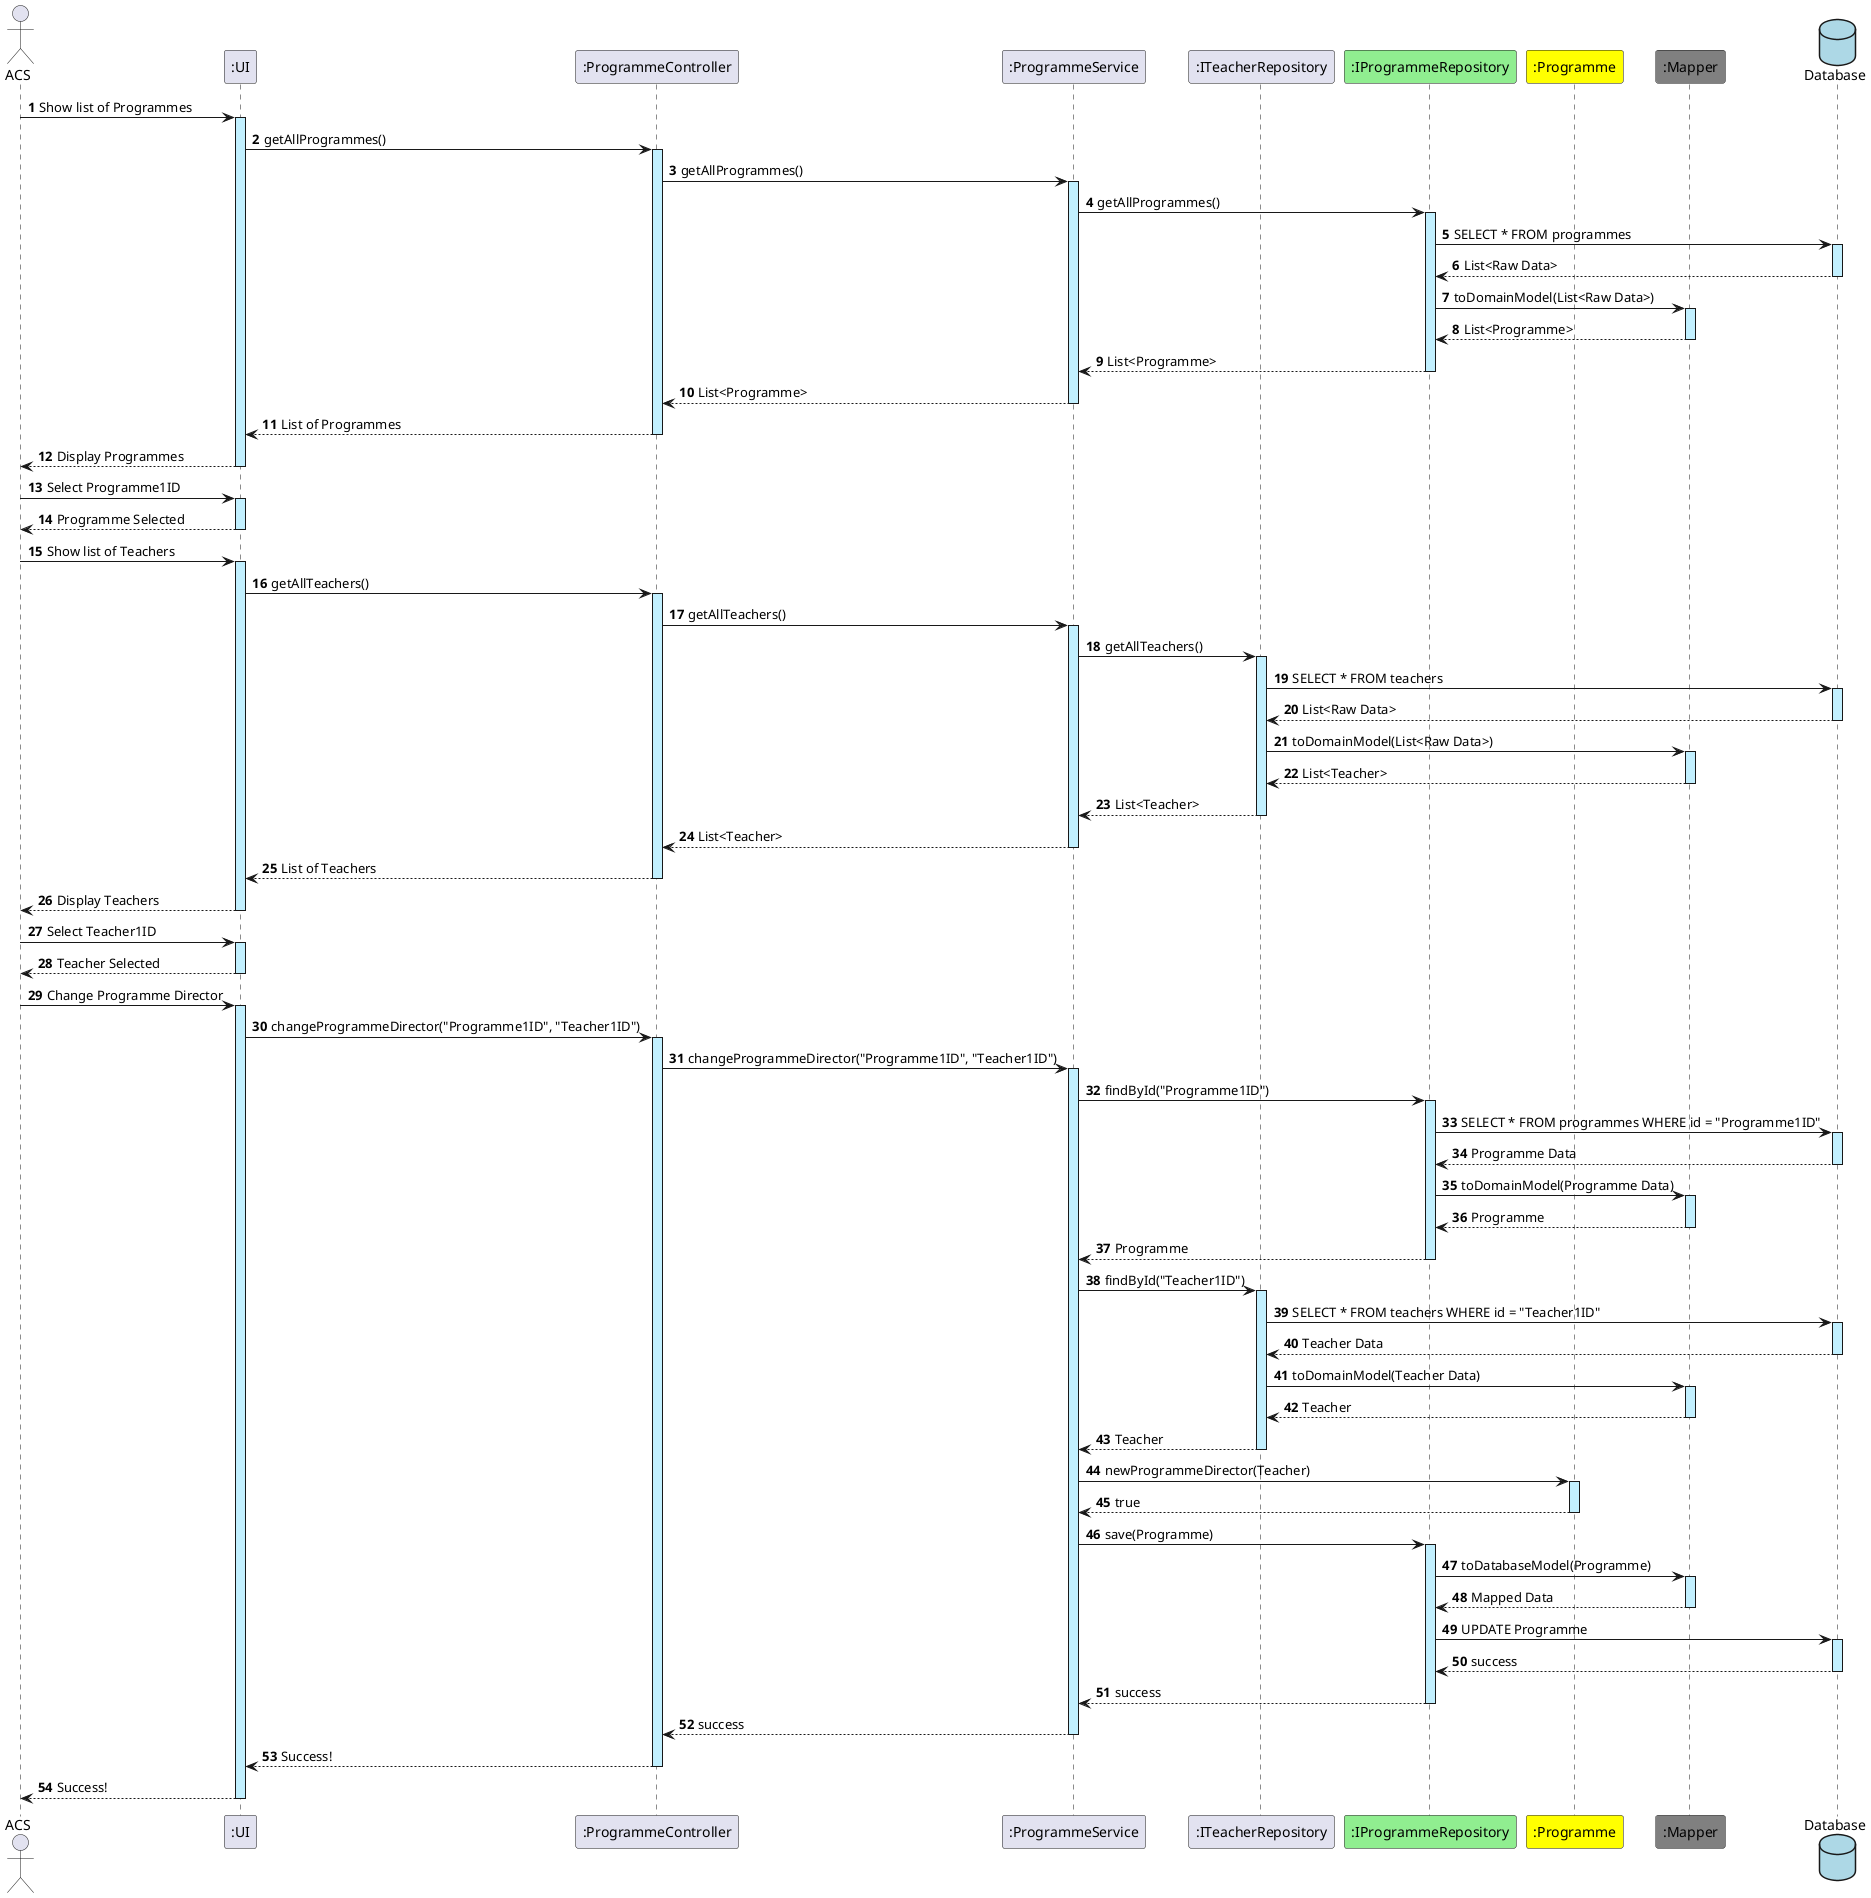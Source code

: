 @startuml
actor ACS
participant ":UI" as UI
participant ":ProgrammeController" as Controller
participant ":ProgrammeService" as Service
participant ":ITeacherRepository" as TR
participant ":IProgrammeRepository" as PR #lightgreen
participant ":Programme" as PG #yellow
participant ":Mapper" as MP #gray
database "Database" as DB #lightblue
autonumber


ACS -> UI : Show list of Programmes
activate UI #application
UI -> Controller : getAllProgrammes()
activate Controller #application
Controller -> Service : getAllProgrammes()
activate Service #application
Service -> PR : getAllProgrammes()
activate PR #application
PR -> DB : SELECT * FROM programmes
activate DB #application
DB --> PR : List<Raw Data>
deactivate DB
PR -> MP : toDomainModel(List<Raw Data>)
activate MP #application
MP --> PR : List<Programme>
deactivate MP
PR --> Service : List<Programme>
deactivate PR
Service --> Controller : List<Programme>
deactivate Service
Controller --> UI : List of Programmes
deactivate Controller
UI --> ACS : Display Programmes
deactivate UI


ACS -> UI : Select Programme1ID
activate UI #application
UI --> ACS : Programme Selected
deactivate UI


ACS -> UI : Show list of Teachers
activate UI #application
UI -> Controller : getAllTeachers()
activate Controller #application
Controller -> Service : getAllTeachers()
activate Service #application
Service -> TR : getAllTeachers()
activate TR #application
TR -> DB : SELECT * FROM teachers
activate DB #application
DB --> TR : List<Raw Data>
deactivate DB
TR -> MP : toDomainModel(List<Raw Data>)
activate MP #application
MP --> TR : List<Teacher>
deactivate MP
TR --> Service: List<Teacher>
deactivate TR
Service --> Controller : List<Teacher>
deactivate Service
Controller --> UI : List of Teachers
deactivate Controller
UI --> ACS : Display Teachers
deactivate UI


ACS -> UI : Select Teacher1ID
activate UI #application
UI --> ACS : Teacher Selected
deactivate UI


ACS -> UI : Change Programme Director
activate UI #application
UI -> Controller : changeProgrammeDirector("Programme1ID", "Teacher1ID")
activate Controller #application
Controller -> Service : changeProgrammeDirector("Programme1ID", "Teacher1ID")
activate Service #application

Service -> PR : findById("Programme1ID")
activate PR #application
PR -> DB : SELECT * FROM programmes WHERE id = "Programme1ID"
activate DB #application
DB --> PR : Programme Data
deactivate DB
PR -> MP : toDomainModel(Programme Data)
activate MP #application
MP --> PR : Programme
deactivate MP
PR --> Service : Programme
deactivate PR

Service -> TR : findById("Teacher1ID")
activate TR #application
TR -> DB : SELECT * FROM teachers WHERE id = "Teacher1ID"
activate DB #application
DB --> TR : Teacher Data
deactivate DB
TR -> MP : toDomainModel(Teacher Data)
activate MP #application
MP --> TR : Teacher
deactivate MP
TR --> Service : Teacher
deactivate TR

Service -> PG : newProgrammeDirector(Teacher)
activate PG #application
PG --> Service : true
deactivate PG

Service -> PR : save(Programme)
activate PR #application
PR -> MP : toDatabaseModel(Programme)
activate MP #application
MP --> PR : Mapped Data
deactivate MP
PR -> DB : UPDATE Programme
activate DB #application
DB --> PR : success
deactivate DB
PR --> Service : success
deactivate PR

Service --> Controller : success
deactivate Service
Controller --> UI : Success!
deactivate Controller
UI --> ACS : Success!
deactivate UI

@enduml

